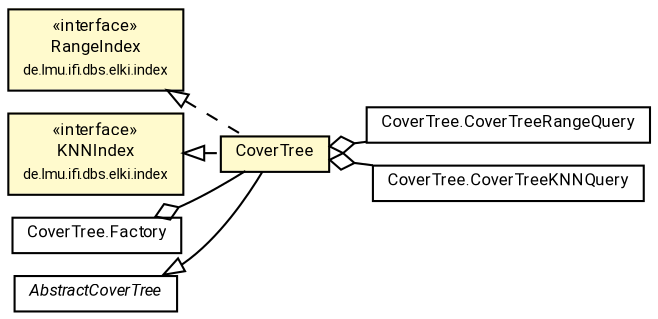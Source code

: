 #!/usr/local/bin/dot
#
# Class diagram 
# Generated by UMLGraph version R5_7_2-60-g0e99a6 (http://www.spinellis.gr/umlgraph/)
#

digraph G {
	graph [fontnames="svg"]
	edge [fontname="Roboto",fontsize=7,labelfontname="Roboto",labelfontsize=7,color="black"];
	node [fontname="Roboto",fontcolor="black",fontsize=8,shape=plaintext,margin=0,width=0,height=0];
	nodesep=0.15;
	ranksep=0.25;
	rankdir=LR;
	// de.lmu.ifi.dbs.elki.index.RangeIndex<O>
	c2925938 [label=<<table title="de.lmu.ifi.dbs.elki.index.RangeIndex" border="0" cellborder="1" cellspacing="0" cellpadding="2" bgcolor="LemonChiffon" href="../../../RangeIndex.html" target="_parent">
		<tr><td><table border="0" cellspacing="0" cellpadding="1">
		<tr><td align="center" balign="center"> &#171;interface&#187; </td></tr>
		<tr><td align="center" balign="center"> <font face="Roboto">RangeIndex</font> </td></tr>
		<tr><td align="center" balign="center"> <font face="Roboto" point-size="7.0">de.lmu.ifi.dbs.elki.index</font> </td></tr>
		</table></td></tr>
		</table>>, URL="../../../RangeIndex.html"];
	// de.lmu.ifi.dbs.elki.index.KNNIndex<O>
	c2925942 [label=<<table title="de.lmu.ifi.dbs.elki.index.KNNIndex" border="0" cellborder="1" cellspacing="0" cellpadding="2" bgcolor="LemonChiffon" href="../../../KNNIndex.html" target="_parent">
		<tr><td><table border="0" cellspacing="0" cellpadding="1">
		<tr><td align="center" balign="center"> &#171;interface&#187; </td></tr>
		<tr><td align="center" balign="center"> <font face="Roboto">KNNIndex</font> </td></tr>
		<tr><td align="center" balign="center"> <font face="Roboto" point-size="7.0">de.lmu.ifi.dbs.elki.index</font> </td></tr>
		</table></td></tr>
		</table>>, URL="../../../KNNIndex.html"];
	// de.lmu.ifi.dbs.elki.index.tree.metrical.covertree.CoverTree<O>
	c2927475 [label=<<table title="de.lmu.ifi.dbs.elki.index.tree.metrical.covertree.CoverTree" border="0" cellborder="1" cellspacing="0" cellpadding="2" bgcolor="lemonChiffon" href="CoverTree.html" target="_parent">
		<tr><td><table border="0" cellspacing="0" cellpadding="1">
		<tr><td align="center" balign="center"> <font face="Roboto">CoverTree</font> </td></tr>
		</table></td></tr>
		</table>>, URL="CoverTree.html"];
	// de.lmu.ifi.dbs.elki.index.tree.metrical.covertree.CoverTree<O>.CoverTreeRangeQuery
	c2927477 [label=<<table title="de.lmu.ifi.dbs.elki.index.tree.metrical.covertree.CoverTree.CoverTreeRangeQuery" border="0" cellborder="1" cellspacing="0" cellpadding="2" href="CoverTree.CoverTreeRangeQuery.html" target="_parent">
		<tr><td><table border="0" cellspacing="0" cellpadding="1">
		<tr><td align="center" balign="center"> <font face="Roboto">CoverTree.CoverTreeRangeQuery</font> </td></tr>
		</table></td></tr>
		</table>>, URL="CoverTree.CoverTreeRangeQuery.html"];
	// de.lmu.ifi.dbs.elki.index.tree.metrical.covertree.CoverTree<O>.CoverTreeKNNQuery
	c2927478 [label=<<table title="de.lmu.ifi.dbs.elki.index.tree.metrical.covertree.CoverTree.CoverTreeKNNQuery" border="0" cellborder="1" cellspacing="0" cellpadding="2" href="CoverTree.CoverTreeKNNQuery.html" target="_parent">
		<tr><td><table border="0" cellspacing="0" cellpadding="1">
		<tr><td align="center" balign="center"> <font face="Roboto">CoverTree.CoverTreeKNNQuery</font> </td></tr>
		</table></td></tr>
		</table>>, URL="CoverTree.CoverTreeKNNQuery.html"];
	// de.lmu.ifi.dbs.elki.index.tree.metrical.covertree.CoverTree.Factory<O>
	c2927479 [label=<<table title="de.lmu.ifi.dbs.elki.index.tree.metrical.covertree.CoverTree.Factory" border="0" cellborder="1" cellspacing="0" cellpadding="2" href="CoverTree.Factory.html" target="_parent">
		<tr><td><table border="0" cellspacing="0" cellpadding="1">
		<tr><td align="center" balign="center"> <font face="Roboto">CoverTree.Factory</font> </td></tr>
		</table></td></tr>
		</table>>, URL="CoverTree.Factory.html"];
	// de.lmu.ifi.dbs.elki.index.tree.metrical.covertree.AbstractCoverTree<O>
	c2927487 [label=<<table title="de.lmu.ifi.dbs.elki.index.tree.metrical.covertree.AbstractCoverTree" border="0" cellborder="1" cellspacing="0" cellpadding="2" href="AbstractCoverTree.html" target="_parent">
		<tr><td><table border="0" cellspacing="0" cellpadding="1">
		<tr><td align="center" balign="center"> <font face="Roboto"><i>AbstractCoverTree</i></font> </td></tr>
		</table></td></tr>
		</table>>, URL="AbstractCoverTree.html"];
	// de.lmu.ifi.dbs.elki.index.tree.metrical.covertree.CoverTree<O> extends de.lmu.ifi.dbs.elki.index.tree.metrical.covertree.AbstractCoverTree<O>
	c2927487 -> c2927475 [arrowtail=empty,dir=back,weight=10];
	// de.lmu.ifi.dbs.elki.index.tree.metrical.covertree.CoverTree<O> implements de.lmu.ifi.dbs.elki.index.RangeIndex<O>
	c2925938 -> c2927475 [arrowtail=empty,style=dashed,dir=back,weight=9];
	// de.lmu.ifi.dbs.elki.index.tree.metrical.covertree.CoverTree<O> implements de.lmu.ifi.dbs.elki.index.KNNIndex<O>
	c2925942 -> c2927475 [arrowtail=empty,style=dashed,dir=back,weight=9];
	// de.lmu.ifi.dbs.elki.index.tree.metrical.covertree.CoverTree<O> has de.lmu.ifi.dbs.elki.index.tree.metrical.covertree.CoverTree<O>.CoverTreeRangeQuery
	c2927475 -> c2927477 [arrowhead=none,arrowtail=ediamond,dir=back,weight=4];
	// de.lmu.ifi.dbs.elki.index.tree.metrical.covertree.CoverTree<O> has de.lmu.ifi.dbs.elki.index.tree.metrical.covertree.CoverTree<O>.CoverTreeKNNQuery
	c2927475 -> c2927478 [arrowhead=none,arrowtail=ediamond,dir=back,weight=4];
	// de.lmu.ifi.dbs.elki.index.tree.metrical.covertree.CoverTree.Factory<O> has de.lmu.ifi.dbs.elki.index.tree.metrical.covertree.CoverTree<O>
	c2927479 -> c2927475 [arrowhead=none,arrowtail=ediamond,dir=back,weight=4];
}


